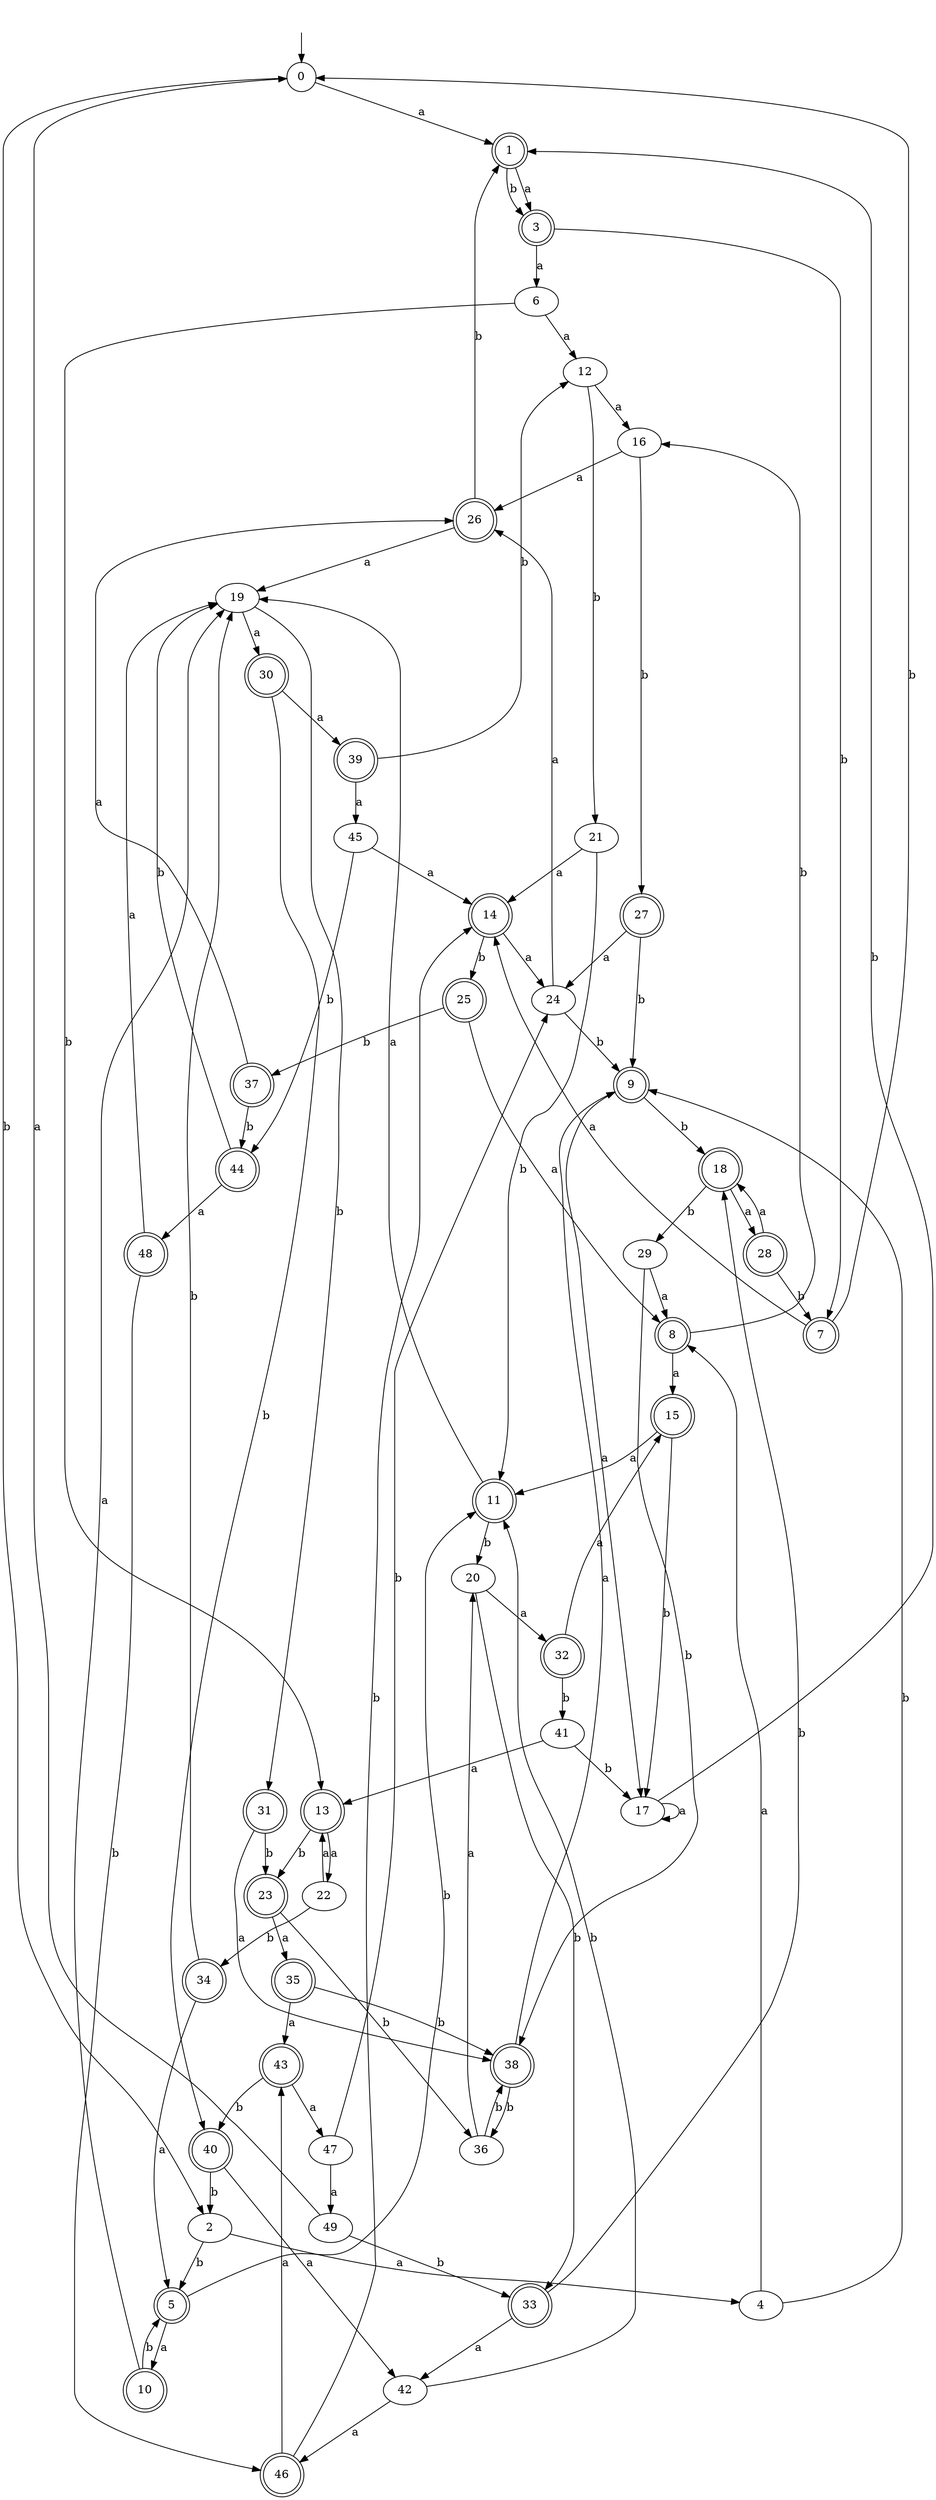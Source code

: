 digraph RandomDFA {
  __start0 [label="", shape=none];
  __start0 -> 0 [label=""];
  0 [shape=circle]
  0 -> 1 [label="a"]
  0 -> 2 [label="b"]
  1 [shape=doublecircle]
  1 -> 3 [label="a"]
  1 -> 3 [label="b"]
  2
  2 -> 4 [label="a"]
  2 -> 5 [label="b"]
  3 [shape=doublecircle]
  3 -> 6 [label="a"]
  3 -> 7 [label="b"]
  4
  4 -> 8 [label="a"]
  4 -> 9 [label="b"]
  5 [shape=doublecircle]
  5 -> 10 [label="a"]
  5 -> 11 [label="b"]
  6
  6 -> 12 [label="a"]
  6 -> 13 [label="b"]
  7 [shape=doublecircle]
  7 -> 14 [label="a"]
  7 -> 0 [label="b"]
  8 [shape=doublecircle]
  8 -> 15 [label="a"]
  8 -> 16 [label="b"]
  9 [shape=doublecircle]
  9 -> 17 [label="a"]
  9 -> 18 [label="b"]
  10 [shape=doublecircle]
  10 -> 19 [label="a"]
  10 -> 5 [label="b"]
  11 [shape=doublecircle]
  11 -> 19 [label="a"]
  11 -> 20 [label="b"]
  12
  12 -> 16 [label="a"]
  12 -> 21 [label="b"]
  13 [shape=doublecircle]
  13 -> 22 [label="a"]
  13 -> 23 [label="b"]
  14 [shape=doublecircle]
  14 -> 24 [label="a"]
  14 -> 25 [label="b"]
  15 [shape=doublecircle]
  15 -> 11 [label="a"]
  15 -> 17 [label="b"]
  16
  16 -> 26 [label="a"]
  16 -> 27 [label="b"]
  17
  17 -> 17 [label="a"]
  17 -> 1 [label="b"]
  18 [shape=doublecircle]
  18 -> 28 [label="a"]
  18 -> 29 [label="b"]
  19
  19 -> 30 [label="a"]
  19 -> 31 [label="b"]
  20
  20 -> 32 [label="a"]
  20 -> 33 [label="b"]
  21
  21 -> 14 [label="a"]
  21 -> 11 [label="b"]
  22
  22 -> 13 [label="a"]
  22 -> 34 [label="b"]
  23 [shape=doublecircle]
  23 -> 35 [label="a"]
  23 -> 36 [label="b"]
  24
  24 -> 26 [label="a"]
  24 -> 9 [label="b"]
  25 [shape=doublecircle]
  25 -> 8 [label="a"]
  25 -> 37 [label="b"]
  26 [shape=doublecircle]
  26 -> 19 [label="a"]
  26 -> 1 [label="b"]
  27 [shape=doublecircle]
  27 -> 24 [label="a"]
  27 -> 9 [label="b"]
  28 [shape=doublecircle]
  28 -> 18 [label="a"]
  28 -> 7 [label="b"]
  29
  29 -> 8 [label="a"]
  29 -> 38 [label="b"]
  30 [shape=doublecircle]
  30 -> 39 [label="a"]
  30 -> 40 [label="b"]
  31 [shape=doublecircle]
  31 -> 38 [label="a"]
  31 -> 23 [label="b"]
  32 [shape=doublecircle]
  32 -> 15 [label="a"]
  32 -> 41 [label="b"]
  33 [shape=doublecircle]
  33 -> 42 [label="a"]
  33 -> 18 [label="b"]
  34 [shape=doublecircle]
  34 -> 5 [label="a"]
  34 -> 19 [label="b"]
  35 [shape=doublecircle]
  35 -> 43 [label="a"]
  35 -> 38 [label="b"]
  36
  36 -> 20 [label="a"]
  36 -> 38 [label="b"]
  37 [shape=doublecircle]
  37 -> 26 [label="a"]
  37 -> 44 [label="b"]
  38 [shape=doublecircle]
  38 -> 9 [label="a"]
  38 -> 36 [label="b"]
  39 [shape=doublecircle]
  39 -> 45 [label="a"]
  39 -> 12 [label="b"]
  40 [shape=doublecircle]
  40 -> 42 [label="a"]
  40 -> 2 [label="b"]
  41
  41 -> 13 [label="a"]
  41 -> 17 [label="b"]
  42
  42 -> 46 [label="a"]
  42 -> 11 [label="b"]
  43 [shape=doublecircle]
  43 -> 47 [label="a"]
  43 -> 40 [label="b"]
  44 [shape=doublecircle]
  44 -> 48 [label="a"]
  44 -> 19 [label="b"]
  45
  45 -> 14 [label="a"]
  45 -> 44 [label="b"]
  46 [shape=doublecircle]
  46 -> 43 [label="a"]
  46 -> 14 [label="b"]
  47
  47 -> 49 [label="a"]
  47 -> 24 [label="b"]
  48 [shape=doublecircle]
  48 -> 19 [label="a"]
  48 -> 46 [label="b"]
  49
  49 -> 0 [label="a"]
  49 -> 33 [label="b"]
}
